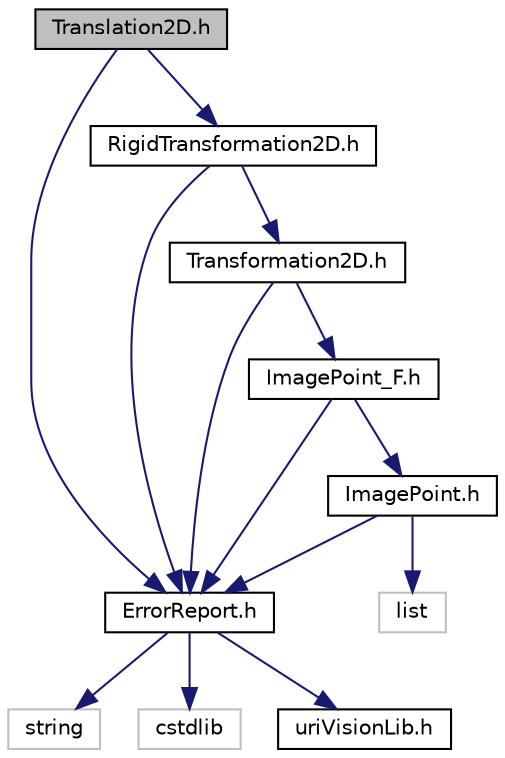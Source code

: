 digraph "Translation2D.h"
{
  edge [fontname="Helvetica",fontsize="10",labelfontname="Helvetica",labelfontsize="10"];
  node [fontname="Helvetica",fontsize="10",shape=record];
  Node1 [label="Translation2D.h",height=0.2,width=0.4,color="black", fillcolor="grey75", style="filled", fontcolor="black"];
  Node1 -> Node2 [color="midnightblue",fontsize="10",style="solid",fontname="Helvetica"];
  Node2 [label="ErrorReport.h",height=0.2,width=0.4,color="black", fillcolor="white", style="filled",URL="$ErrorReport_8h.html"];
  Node2 -> Node3 [color="midnightblue",fontsize="10",style="solid",fontname="Helvetica"];
  Node3 [label="string",height=0.2,width=0.4,color="grey75", fillcolor="white", style="filled"];
  Node2 -> Node4 [color="midnightblue",fontsize="10",style="solid",fontname="Helvetica"];
  Node4 [label="cstdlib",height=0.2,width=0.4,color="grey75", fillcolor="white", style="filled"];
  Node2 -> Node5 [color="midnightblue",fontsize="10",style="solid",fontname="Helvetica"];
  Node5 [label="uriVisionLib.h",height=0.2,width=0.4,color="black", fillcolor="white", style="filled",URL="$uriVisionLib_8h.html"];
  Node1 -> Node6 [color="midnightblue",fontsize="10",style="solid",fontname="Helvetica"];
  Node6 [label="RigidTransformation2D.h",height=0.2,width=0.4,color="black", fillcolor="white", style="filled",URL="$RigidTransformation2D_8h.html"];
  Node6 -> Node2 [color="midnightblue",fontsize="10",style="solid",fontname="Helvetica"];
  Node6 -> Node7 [color="midnightblue",fontsize="10",style="solid",fontname="Helvetica"];
  Node7 [label="Transformation2D.h",height=0.2,width=0.4,color="black", fillcolor="white", style="filled",URL="$Transformation2D_8h.html"];
  Node7 -> Node2 [color="midnightblue",fontsize="10",style="solid",fontname="Helvetica"];
  Node7 -> Node8 [color="midnightblue",fontsize="10",style="solid",fontname="Helvetica"];
  Node8 [label="ImagePoint_F.h",height=0.2,width=0.4,color="black", fillcolor="white", style="filled",URL="$ImagePoint__F_8h.html"];
  Node8 -> Node2 [color="midnightblue",fontsize="10",style="solid",fontname="Helvetica"];
  Node8 -> Node9 [color="midnightblue",fontsize="10",style="solid",fontname="Helvetica"];
  Node9 [label="ImagePoint.h",height=0.2,width=0.4,color="black", fillcolor="white", style="filled",URL="$ImagePoint_8h.html"];
  Node9 -> Node10 [color="midnightblue",fontsize="10",style="solid",fontname="Helvetica"];
  Node10 [label="list",height=0.2,width=0.4,color="grey75", fillcolor="white", style="filled"];
  Node9 -> Node2 [color="midnightblue",fontsize="10",style="solid",fontname="Helvetica"];
}
